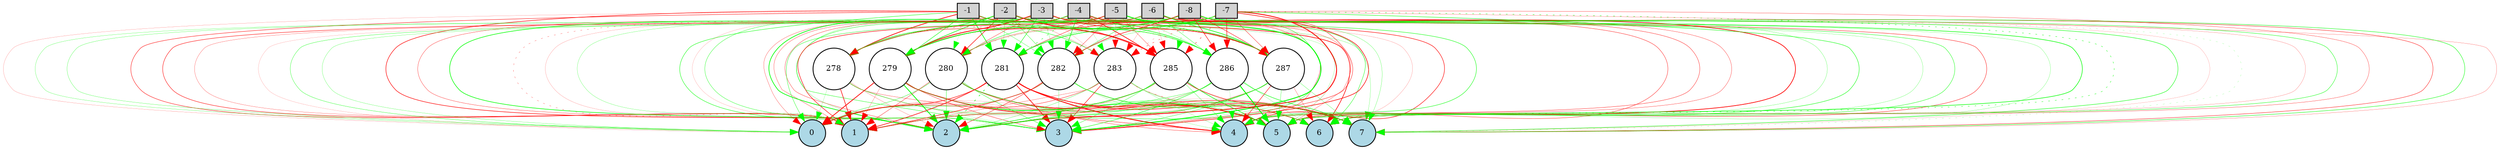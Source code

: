 digraph {
	node [fontsize=9 height=0.2 shape=circle width=0.2]
	-1 [fillcolor=lightgray shape=box style=filled]
	-2 [fillcolor=lightgray shape=box style=filled]
	-3 [fillcolor=lightgray shape=box style=filled]
	-4 [fillcolor=lightgray shape=box style=filled]
	-5 [fillcolor=lightgray shape=box style=filled]
	-6 [fillcolor=lightgray shape=box style=filled]
	-7 [fillcolor=lightgray shape=box style=filled]
	-8 [fillcolor=lightgray shape=box style=filled]
	0 [fillcolor=lightblue style=filled]
	1 [fillcolor=lightblue style=filled]
	2 [fillcolor=lightblue style=filled]
	3 [fillcolor=lightblue style=filled]
	4 [fillcolor=lightblue style=filled]
	5 [fillcolor=lightblue style=filled]
	6 [fillcolor=lightblue style=filled]
	7 [fillcolor=lightblue style=filled]
	278 [fillcolor=white style=filled]
	279 [fillcolor=white style=filled]
	280 [fillcolor=white style=filled]
	281 [fillcolor=white style=filled]
	282 [fillcolor=white style=filled]
	283 [fillcolor=white style=filled]
	285 [fillcolor=white style=filled]
	286 [fillcolor=white style=filled]
	287 [fillcolor=white style=filled]
	-1 -> 278 [color=red penwidth=0.8053324945584708 style=solid]
	-1 -> 279 [color=green penwidth=0.4946196816552353 style=solid]
	-1 -> 280 [color=green penwidth=0.10027132534232903 style=solid]
	-1 -> 281 [color=green penwidth=0.7279921964033027 style=solid]
	-1 -> 282 [color=green penwidth=0.2690148565785918 style=solid]
	-1 -> 283 [color=green penwidth=0.4512044154269691 style=solid]
	-1 -> 285 [color=red penwidth=0.16183090286450252 style=solid]
	-1 -> 286 [color=red penwidth=0.20782682223637305 style=dotted]
	-1 -> 287 [color=red penwidth=0.32437085862974735 style=dotted]
	-2 -> 278 [color=green penwidth=0.5891069029362057 style=solid]
	-2 -> 279 [color=green penwidth=0.6301975598017155 style=solid]
	-2 -> 280 [color=red penwidth=0.6051870715643878 style=solid]
	-2 -> 281 [color=green penwidth=0.22838575103739311 style=solid]
	-2 -> 282 [color=green penwidth=0.3324104999888552 style=solid]
	-2 -> 283 [color=red penwidth=0.18497128941264135 style=solid]
	-2 -> 285 [color=red penwidth=1.1072231201492544 style=solid]
	-2 -> 286 [color=green penwidth=0.3862750483596551 style=solid]
	-2 -> 287 [color=green penwidth=0.26683667371300646 style=solid]
	-3 -> 278 [color=green penwidth=0.10974850488219301 style=solid]
	-3 -> 279 [color=red penwidth=0.9167164376580406 style=solid]
	-3 -> 280 [color=red penwidth=0.32345416891031126 style=solid]
	-3 -> 281 [color=green penwidth=0.4946417113805044 style=solid]
	-3 -> 282 [color=green penwidth=0.18656253439925208 style=solid]
	-3 -> 283 [color=red penwidth=0.11225085149842949 style=solid]
	-3 -> 285 [color=red penwidth=0.28388142671825367 style=solid]
	-3 -> 286 [color=green penwidth=0.21812189063644466 style=solid]
	-3 -> 287 [color=red penwidth=0.5567962320226614 style=solid]
	-4 -> 278 [color=red penwidth=0.33571935323089336 style=solid]
	-4 -> 279 [color=green penwidth=0.10190324611756348 style=solid]
	-4 -> 280 [color=green penwidth=0.42490860161523736 style=solid]
	-4 -> 281 [color=green penwidth=0.44852016784973814 style=dotted]
	-4 -> 282 [color=green penwidth=0.6137085864747035 style=solid]
	-4 -> 283 [color=green penwidth=0.1235820383822798 style=solid]
	-4 -> 285 [color=red penwidth=0.7512454963506922 style=solid]
	-4 -> 286 [color=green penwidth=0.627823467143907 style=solid]
	-4 -> 287 [color=red penwidth=0.536353751177394 style=solid]
	-5 -> 278 [color=red penwidth=0.17858487365166542 style=solid]
	-5 -> 279 [color=red penwidth=0.3987731589550343 style=solid]
	-5 -> 280 [color=red penwidth=0.23262709400473175 style=solid]
	-5 -> 281 [color=red penwidth=0.39734689877155926 style=solid]
	-5 -> 282 [color=red penwidth=0.3176329265602462 style=solid]
	-5 -> 283 [color=red penwidth=0.17540066313673303 style=solid]
	-5 -> 285 [color=red penwidth=0.2713227072722023 style=solid]
	-5 -> 286 [color=green penwidth=0.18080440465345116 style=solid]
	-5 -> 287 [color=green penwidth=0.6644694196274082 style=solid]
	-6 -> 278 [color=red penwidth=0.316781542809101 style=dotted]
	-6 -> 279 [color=red penwidth=0.4299047895529101 style=solid]
	-6 -> 280 [color=red penwidth=0.14956716534988443 style=solid]
	-6 -> 281 [color=green penwidth=0.2935375105749868 style=solid]
	-6 -> 282 [color=green penwidth=0.3381721656727088 style=solid]
	-6 -> 283 [color=red penwidth=0.141754369571256 style=solid]
	-6 -> 285 [color=red penwidth=0.14555207928465197 style=solid]
	-6 -> 286 [color=green penwidth=0.29733694401964966 style=solid]
	-6 -> 287 [color=green penwidth=0.6863184189316189 style=solid]
	-7 -> 278 [color=green penwidth=0.5109829531499848 style=solid]
	-7 -> 279 [color=green penwidth=0.26131739613190785 style=solid]
	-7 -> 280 [color=red penwidth=0.18896311157055634 style=dotted]
	-7 -> 281 [color=green penwidth=0.47151746020687013 style=solid]
	-7 -> 282 [color=green penwidth=0.22934801170337257 style=solid]
	-7 -> 283 [color=red penwidth=0.3647895183755747 style=dotted]
	-7 -> 285 [color=red penwidth=0.4574097479532697 style=dotted]
	-7 -> 286 [color=red penwidth=0.5783972909272301 style=solid]
	-7 -> 287 [color=red penwidth=0.35877000474262355 style=solid]
	-8 -> 278 [color=red penwidth=0.2610109684651122 style=solid]
	-8 -> 279 [color=green penwidth=0.7860720789659618 style=solid]
	-8 -> 280 [color=green penwidth=0.10889822067435169 style=solid]
	-8 -> 281 [color=green penwidth=0.2678852281614028 style=solid]
	-8 -> 282 [color=red penwidth=0.5939494906302272 style=solid]
	-8 -> 283 [color=red penwidth=0.18006220044029814 style=dotted]
	-8 -> 285 [color=green penwidth=0.32623281053790953 style=dotted]
	-8 -> 286 [color=red penwidth=0.5388042270550205 style=solid]
	-8 -> 287 [color=red penwidth=0.45944954399167137 style=solid]
	278 -> 0 [color=green penwidth=0.16462107657251174 style=solid]
	278 -> 1 [color=red penwidth=0.6647047552233479 style=solid]
	278 -> 2 [color=red penwidth=0.18189897177593378 style=solid]
	278 -> 3 [color=green penwidth=0.1302087303756848 style=solid]
	278 -> 4 [color=red penwidth=0.2669038738867595 style=solid]
	278 -> 5 [color=green penwidth=0.18691961237546756 style=solid]
	278 -> 6 [color=green penwidth=0.27818903824989893 style=solid]
	278 -> 7 [color=red penwidth=0.10741767167455757 style=solid]
	279 -> 0 [color=red penwidth=0.8311233262817146 style=solid]
	279 -> 1 [color=red penwidth=0.19490114515344625 style=solid]
	279 -> 2 [color=green penwidth=0.8890463215227415 style=solid]
	279 -> 3 [color=red penwidth=0.3657168487025002 style=solid]
	279 -> 4 [color=red penwidth=0.17837760615001436 style=solid]
	279 -> 5 [color=green penwidth=0.8459774800077838 style=solid]
	279 -> 6 [color=red penwidth=0.18815947616682593 style=solid]
	279 -> 7 [color=red penwidth=0.5530934333485421 style=solid]
	280 -> 0 [color=green penwidth=0.3337831166895291 style=solid]
	280 -> 1 [color=red penwidth=0.3467473984492016 style=solid]
	280 -> 2 [color=green penwidth=0.3641979763177837 style=solid]
	280 -> 3 [color=green penwidth=0.37439327629007935 style=solid]
	280 -> 4 [color=red penwidth=0.32195987167012824 style=solid]
	280 -> 5 [color=red penwidth=0.7277911986542847 style=solid]
	280 -> 6 [color=red penwidth=0.13729994225412157 style=solid]
	280 -> 7 [color=green penwidth=0.5322886312400553 style=solid]
	281 -> 0 [color=red penwidth=0.5614751497514026 style=solid]
	281 -> 1 [color=red penwidth=0.673310331460806 style=solid]
	281 -> 2 [color=green penwidth=0.6487417091834735 style=dotted]
	281 -> 3 [color=red penwidth=0.7526478949280743 style=solid]
	281 -> 4 [color=red penwidth=1.013405362049984 style=solid]
	281 -> 5 [color=red penwidth=0.6041872367432984 style=solid]
	281 -> 6 [color=red penwidth=0.36906498908909335 style=solid]
	281 -> 7 [color=red penwidth=0.6304650606381325 style=solid]
	282 -> 0 [color=green penwidth=0.3983432983749482 style=solid]
	282 -> 1 [color=red penwidth=0.5737090816919757 style=solid]
	282 -> 2 [color=red penwidth=0.4016935689927922 style=solid]
	282 -> 3 [color=green penwidth=0.2201939626287172 style=solid]
	282 -> 4 [color=green penwidth=0.16851653656068255 style=solid]
	282 -> 5 [color=red penwidth=0.12892287865883653 style=solid]
	282 -> 6 [color=green penwidth=0.20066507545376128 style=solid]
	282 -> 7 [color=green penwidth=0.5195497998475525 style=solid]
	283 -> 0 [color=red penwidth=0.382471471602435 style=solid]
	283 -> 1 [color=red penwidth=0.23625558126133442 style=solid]
	283 -> 2 [color=green penwidth=0.25252097181176414 style=solid]
	283 -> 3 [color=red penwidth=0.5573751465920148 style=solid]
	283 -> 4 [color=green penwidth=0.1707839629234615 style=solid]
	283 -> 5 [color=green penwidth=0.303189069035005 style=solid]
	283 -> 6 [color=red penwidth=0.1559664580183317 style=solid]
	283 -> 7 [color=red penwidth=0.28169579412518087 style=dotted]
	285 -> 0 [color=red penwidth=0.34517037526499184 style=solid]
	285 -> 1 [color=red penwidth=0.2382509410979554 style=solid]
	285 -> 2 [color=green penwidth=0.6669531923037361 style=solid]
	285 -> 3 [color=green penwidth=0.31595998566736433 style=solid]
	285 -> 4 [color=green penwidth=0.258494595403442 style=solid]
	285 -> 5 [color=green penwidth=0.6324058348846908 style=solid]
	285 -> 6 [color=green penwidth=0.10549091149760748 style=solid]
	285 -> 7 [color=red penwidth=0.5628347861903713 style=solid]
	286 -> 0 [color=red penwidth=0.1276644529871781 style=solid]
	286 -> 1 [color=green penwidth=0.2557444215880625 style=solid]
	286 -> 2 [color=green penwidth=0.3227142844216192 style=solid]
	286 -> 3 [color=green penwidth=0.46608718543342265 style=solid]
	286 -> 4 [color=green penwidth=0.11209658505490758 style=solid]
	286 -> 5 [color=green penwidth=1.0438645159430084 style=solid]
	286 -> 6 [color=green penwidth=0.16148549704324772 style=solid]
	286 -> 7 [color=green penwidth=0.5191371879540561 style=solid]
	287 -> 0 [color=red penwidth=0.1087311821872876 style=solid]
	287 -> 1 [color=red penwidth=0.28902790769882364 style=solid]
	287 -> 2 [color=green penwidth=0.5586194678354558 style=solid]
	287 -> 3 [color=green penwidth=0.3499126216234181 style=solid]
	287 -> 4 [color=red penwidth=0.5061307581633209 style=solid]
	287 -> 5 [color=green penwidth=0.27080738858298703 style=solid]
	287 -> 6 [color=red penwidth=0.2342060458414917 style=solid]
	287 -> 7 [color=green penwidth=0.23759531166456813 style=solid]
	-1 -> 0 [color=red penwidth=0.13723455954722835 style=solid]
	-1 -> 1 [color=red penwidth=0.4492489577767451 style=solid]
	-1 -> 2 [color=red penwidth=0.5870697540689364 style=solid]
	-1 -> 3 [color=green penwidth=0.45002142908647147 style=solid]
	-1 -> 4 [color=red penwidth=0.3196156657673117 style=solid]
	-1 -> 5 [color=green penwidth=0.15529443898632012 style=solid]
	-1 -> 6 [color=red penwidth=0.6813394594664747 style=solid]
	-1 -> 7 [color=green penwidth=0.20178907322849077 style=solid]
	-2 -> 0 [color=green penwidth=0.21790346071363537 style=solid]
	-2 -> 1 [color=red penwidth=0.4723334291606659 style=solid]
	-2 -> 2 [color=red penwidth=0.30280775527916937 style=solid]
	-2 -> 3 [color=red penwidth=0.11806748000745948 style=solid]
	-2 -> 4 [color=red penwidth=0.1444089232185872 style=solid]
	-2 -> 5 [color=red penwidth=0.3761548905194927 style=solid]
	-2 -> 6 [color=green penwidth=0.2034932124438586 style=solid]
	-2 -> 7 [color=green penwidth=0.48051311462176916 style=solid]
	-3 -> 0 [color=green penwidth=0.23972427983644284 style=solid]
	-3 -> 1 [color=red penwidth=0.22107780753974315 style=solid]
	-3 -> 2 [color=green penwidth=0.662367513588943 style=solid]
	-3 -> 3 [color=green penwidth=0.3389056799433616 style=solid]
	-3 -> 4 [color=red penwidth=0.551529825123967 style=solid]
	-3 -> 5 [color=red penwidth=0.35936544991405106 style=solid]
	-3 -> 6 [color=green penwidth=0.4039370139044427 style=solid]
	-3 -> 7 [color=red penwidth=0.1246215961522652 style=solid]
	-4 -> 0 [color=red penwidth=0.2507830204697883 style=solid]
	-4 -> 1 [color=red penwidth=0.27030856468328435 style=solid]
	-4 -> 2 [color=red penwidth=0.31315857848006645 style=solid]
	-4 -> 3 [color=green penwidth=0.39165251095062525 style=solid]
	-4 -> 4 [color=green penwidth=0.46578319958989134 style=solid]
	-4 -> 5 [color=red penwidth=0.29199595753842533 style=solid]
	-4 -> 6 [color=red penwidth=0.4137931166403932 style=solid]
	-4 -> 7 [color=green penwidth=0.1379634557935524 style=dotted]
	-5 -> 0 [color=red penwidth=0.11196294855479585 style=solid]
	-5 -> 1 [color=red penwidth=0.2369885138891138 style=dotted]
	-5 -> 2 [color=green penwidth=0.7660150253143478 style=solid]
	-5 -> 3 [color=green penwidth=1.0145870763405538 style=solid]
	-5 -> 4 [color=red penwidth=0.10195572620767927 style=solid]
	-5 -> 5 [color=red penwidth=0.252748216069844 style=solid]
	-5 -> 6 [color=green penwidth=0.39838546769890215 style=solid]
	-5 -> 7 [color=green penwidth=0.22484674525576043 style=solid]
	-6 -> 0 [color=green penwidth=0.3147681333005042 style=solid]
	-6 -> 1 [color=red penwidth=0.13455503244437791 style=solid]
	-6 -> 2 [color=green penwidth=0.18936825732244045 style=solid]
	-6 -> 3 [color=green penwidth=0.16979029438151 style=solid]
	-6 -> 4 [color=red penwidth=0.7809568868615097 style=solid]
	-6 -> 5 [color=green penwidth=0.18856964589564246 style=solid]
	-6 -> 6 [color=red penwidth=0.17069914975190292 style=solid]
	-6 -> 7 [color=red penwidth=0.4119877848089135 style=solid]
	-7 -> 0 [color=green penwidth=0.3624474008863472 style=solid]
	-7 -> 1 [color=red penwidth=0.5613987039025445 style=solid]
	-7 -> 2 [color=red penwidth=0.9503527110524848 style=solid]
	-7 -> 3 [color=red penwidth=0.6509292127544031 style=solid]
	-7 -> 4 [color=green penwidth=0.4708098106177043 style=solid]
	-7 -> 5 [color=green penwidth=0.39658217859468636 style=dotted]
	-7 -> 6 [color=red penwidth=0.2878704169989305 style=solid]
	-7 -> 7 [color=red penwidth=0.19712068430275603 style=solid]
	-8 -> 0 [color=green penwidth=0.2145509178736883 style=solid]
	-8 -> 1 [color=green penwidth=0.2038369304015656 style=solid]
	-8 -> 2 [color=green penwidth=0.39350760734141355 style=solid]
	-8 -> 3 [color=red penwidth=0.4013501696697235 style=solid]
	-8 -> 4 [color=green penwidth=0.21961544396435254 style=solid]
	-8 -> 5 [color=green penwidth=0.6345823551066759 style=solid]
	-8 -> 6 [color=green penwidth=0.4104068126315823 style=solid]
	-8 -> 7 [color=green penwidth=0.4562452287886344 style=solid]
}
